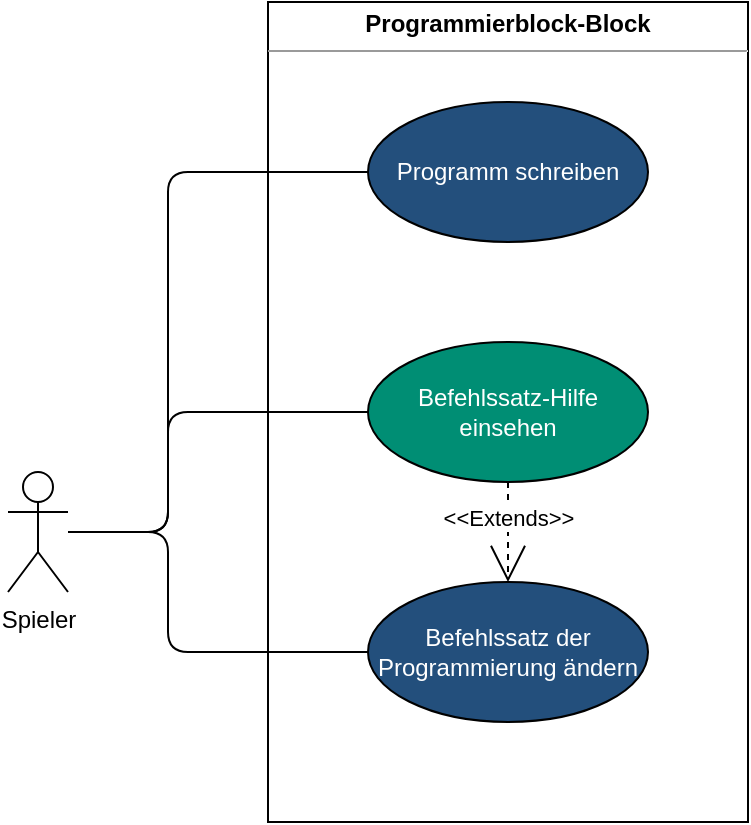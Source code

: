 <mxfile version="22.1.4" type="github">
  <diagram name="Seite-1" id="QqYlVoBG6kU6dthMpLXk">
    <mxGraphModel dx="1889" dy="571" grid="1" gridSize="10" guides="1" tooltips="1" connect="1" arrows="1" fold="1" page="1" pageScale="1" pageWidth="827" pageHeight="1169" math="0" shadow="0">
      <root>
        <mxCell id="0" />
        <mxCell id="1" parent="0" />
        <mxCell id="9Y9J-UEAxCPge8LL9L1X-1" value="&lt;p style=&quot;margin: 0px ; margin-top: 4px ; text-align: center&quot;&gt;&lt;b&gt;Programmierblock-Block&lt;/b&gt;&lt;/p&gt;&lt;hr size=&quot;1&quot;&gt;&lt;div style=&quot;height: 2px&quot;&gt;&lt;/div&gt;" style="verticalAlign=top;align=left;overflow=fill;fontSize=12;fontFamily=Helvetica;html=1;" parent="1" vertex="1">
          <mxGeometry x="130" width="240" height="410" as="geometry" />
        </mxCell>
        <mxCell id="2_NRH9Znsnw-WcC0HDQT-1" style="edgeStyle=orthogonalEdgeStyle;rounded=1;orthogonalLoop=1;jettySize=auto;html=1;endArrow=none;endFill=0;strokeColor=default;" edge="1" parent="1" source="9Y9J-UEAxCPge8LL9L1X-7" target="9Y9J-UEAxCPge8LL9L1X-9">
          <mxGeometry relative="1" as="geometry">
            <Array as="points">
              <mxPoint x="80" y="265" />
              <mxPoint x="80" y="85" />
            </Array>
          </mxGeometry>
        </mxCell>
        <mxCell id="2_NRH9Znsnw-WcC0HDQT-2" style="edgeStyle=orthogonalEdgeStyle;shape=connector;rounded=1;orthogonalLoop=1;jettySize=auto;html=1;labelBackgroundColor=default;strokeColor=default;align=center;verticalAlign=middle;fontFamily=Helvetica;fontSize=11;fontColor=default;endArrow=none;endFill=0;" edge="1" parent="1" source="9Y9J-UEAxCPge8LL9L1X-7" target="9Y9J-UEAxCPge8LL9L1X-18">
          <mxGeometry relative="1" as="geometry">
            <Array as="points">
              <mxPoint x="80" y="265" />
              <mxPoint x="80" y="205" />
            </Array>
          </mxGeometry>
        </mxCell>
        <mxCell id="2_NRH9Znsnw-WcC0HDQT-3" style="edgeStyle=orthogonalEdgeStyle;shape=connector;rounded=1;orthogonalLoop=1;jettySize=auto;html=1;labelBackgroundColor=default;strokeColor=default;align=center;verticalAlign=middle;fontFamily=Helvetica;fontSize=11;fontColor=default;endArrow=none;endFill=0;" edge="1" parent="1" source="9Y9J-UEAxCPge8LL9L1X-7" target="9Y9J-UEAxCPge8LL9L1X-16">
          <mxGeometry relative="1" as="geometry">
            <Array as="points">
              <mxPoint x="80" y="265" />
              <mxPoint x="80" y="325" />
            </Array>
          </mxGeometry>
        </mxCell>
        <mxCell id="9Y9J-UEAxCPge8LL9L1X-7" value="Spieler" style="shape=umlActor;verticalLabelPosition=bottom;labelBackgroundColor=#ffffff;verticalAlign=top;html=1;outlineConnect=0;" parent="1" vertex="1">
          <mxGeometry y="235" width="30" height="60" as="geometry" />
        </mxCell>
        <mxCell id="9Y9J-UEAxCPge8LL9L1X-9" value="Programm schreiben" style="ellipse;whiteSpace=wrap;html=1;fillColor=#234f7c;fontColor=#FFFFFF;" parent="1" vertex="1">
          <mxGeometry x="180" y="50" width="140" height="70" as="geometry" />
        </mxCell>
        <mxCell id="9Y9J-UEAxCPge8LL9L1X-16" value="Befehlssatz der Programmierung ändern" style="ellipse;whiteSpace=wrap;html=1;fillColor=#234f7c;fontColor=#FFFFFF;" parent="1" vertex="1">
          <mxGeometry x="180" y="290" width="140" height="70" as="geometry" />
        </mxCell>
        <mxCell id="9Y9J-UEAxCPge8LL9L1X-18" value="Befehlssatz-Hilfe einsehen" style="ellipse;whiteSpace=wrap;html=1;fillColor=#008e74;fontColor=#FFFFFF;" parent="1" vertex="1">
          <mxGeometry x="180" y="170" width="140" height="70" as="geometry" />
        </mxCell>
        <mxCell id="9Y9J-UEAxCPge8LL9L1X-19" value="&amp;lt;&amp;lt;Extends&lt;span style=&quot;color: rgb(0 , 0 , 0)&quot;&gt;&amp;gt;&amp;gt;&lt;/span&gt;" style="endArrow=open;endSize=16;endFill=0;html=1;dashed=1;" parent="1" source="9Y9J-UEAxCPge8LL9L1X-18" target="9Y9J-UEAxCPge8LL9L1X-16" edge="1">
          <mxGeometry x="-0.307" width="160" relative="1" as="geometry">
            <mxPoint x="455.5" y="639" as="sourcePoint" />
            <mxPoint x="271.452" y="606.322" as="targetPoint" />
            <mxPoint as="offset" />
          </mxGeometry>
        </mxCell>
      </root>
    </mxGraphModel>
  </diagram>
</mxfile>
